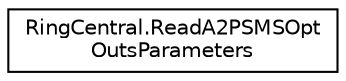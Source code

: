 digraph "Graphical Class Hierarchy"
{
 // LATEX_PDF_SIZE
  edge [fontname="Helvetica",fontsize="10",labelfontname="Helvetica",labelfontsize="10"];
  node [fontname="Helvetica",fontsize="10",shape=record];
  rankdir="LR";
  Node0 [label="RingCentral.ReadA2PSMSOpt\lOutsParameters",height=0.2,width=0.4,color="black", fillcolor="white", style="filled",URL="$classRingCentral_1_1ReadA2PSMSOptOutsParameters.html",tooltip="Query parameters for operation readA2PSMSOptOuts"];
}
